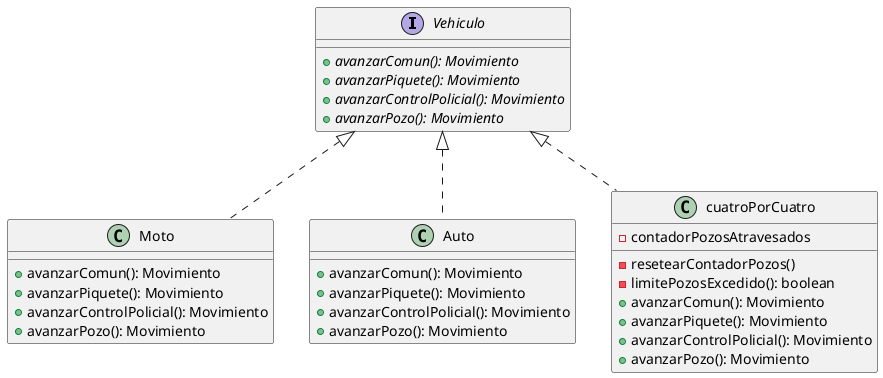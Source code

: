 @startuml

interface Vehiculo{
    + {abstract} avanzarComun(): Movimiento
    + {abstract} avanzarPiquete(): Movimiento
    + {abstract} avanzarControlPolicial(): Movimiento
    + {abstract} avanzarPozo(): Movimiento
}

Moto .up.|> Vehiculo
Auto .up.|> Vehiculo
cuatroPorCuatro .up.|> Vehiculo

class Moto{
    + avanzarComun(): Movimiento
    + avanzarPiquete(): Movimiento
    + avanzarControlPolicial(): Movimiento
    + avanzarPozo(): Movimiento
}
class Auto{
    + avanzarComun(): Movimiento
    + avanzarPiquete(): Movimiento
    + avanzarControlPolicial(): Movimiento
    + avanzarPozo(): Movimiento
}
class cuatroPorCuatro{
    - contadorPozosAtravesados
    - resetearContadorPozos()
    - limitePozosExcedido(): boolean
    + avanzarComun(): Movimiento
    + avanzarPiquete(): Movimiento
    + avanzarControlPolicial(): Movimiento
    + avanzarPozo(): Movimiento
}

@enduml
